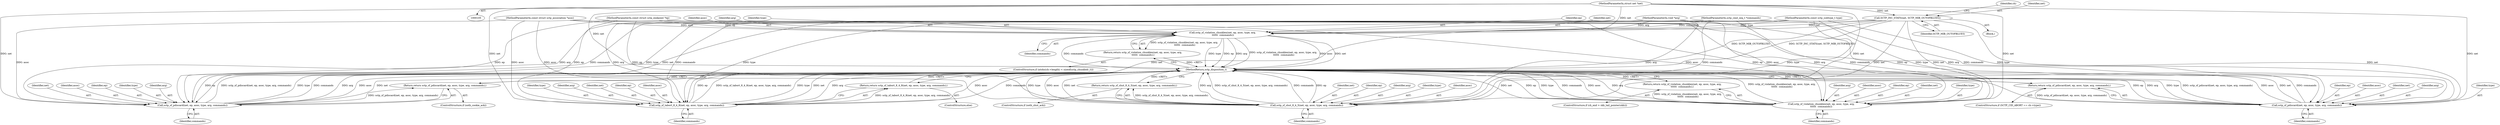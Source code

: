 digraph "0_linux_bf911e985d6bbaa328c20c3e05f4eb03de11fdd6@pointer" {
"1000134" [label="(Call,SCTP_INC_STATS(net, SCTP_MIB_OUTOFBLUES))"];
"1000106" [label="(MethodParameterIn,struct net *net)"];
"1000155" [label="(Call,sctp_sf_violation_chunklen(net, ep, asoc, type, arg,\n \t\t\t\t\t\t  commands))"];
"1000154" [label="(Return,return sctp_sf_violation_chunklen(net, ep, asoc, type, arg,\n \t\t\t\t\t\t  commands);)"];
"1000178" [label="(Call,sctp_sf_pdiscard(net, ep, asoc, type, arg, commands))"];
"1000177" [label="(Return,return sctp_sf_pdiscard(net, ep, asoc, type, arg, commands);)"];
"1000230" [label="(Call,sctp_sf_violation_chunklen(net, ep, asoc, type, arg,\n\t\t\t\t\t\t  commands))"];
"1000229" [label="(Return,return sctp_sf_violation_chunklen(net, ep, asoc, type, arg,\n\t\t\t\t\t\t  commands);)"];
"1000249" [label="(Call,sctp_sf_shut_8_4_5(net, ep, asoc, type, arg, commands))"];
"1000248" [label="(Return,return sctp_sf_shut_8_4_5(net, ep, asoc, type, arg, commands);)"];
"1000260" [label="(Call,sctp_sf_pdiscard(net, ep, asoc, type, arg, commands))"];
"1000259" [label="(Return,return sctp_sf_pdiscard(net, ep, asoc, type, arg, commands);)"];
"1000269" [label="(Call,sctp_sf_tabort_8_4_8(net, ep, asoc, type, arg, commands))"];
"1000268" [label="(Return,return sctp_sf_tabort_8_4_8(net, ep, asoc, type, arg, commands);)"];
"1000154" [label="(Return,return sctp_sf_violation_chunklen(net, ep, asoc, type, arg,\n \t\t\t\t\t\t  commands);)"];
"1000177" [label="(Return,return sctp_sf_pdiscard(net, ep, asoc, type, arg, commands);)"];
"1000146" [label="(ControlStructure,if (ntohs(ch->length) < sizeof(sctp_chunkhdr_t)))"];
"1000272" [label="(Identifier,asoc)"];
"1000235" [label="(Identifier,arg)"];
"1000248" [label="(Return,return sctp_sf_shut_8_4_5(net, ep, asoc, type, arg, commands);)"];
"1000251" [label="(Identifier,ep)"];
"1000161" [label="(Identifier,commands)"];
"1000181" [label="(Identifier,asoc)"];
"1000259" [label="(Return,return sctp_sf_pdiscard(net, ep, asoc, type, arg, commands);)"];
"1000249" [label="(Call,sctp_sf_shut_8_4_5(net, ep, asoc, type, arg, commands))"];
"1000111" [label="(MethodParameterIn,sctp_cmd_seq_t *commands)"];
"1000266" [label="(Identifier,commands)"];
"1000261" [label="(Identifier,net)"];
"1000246" [label="(ControlStructure,if (ootb_shut_ack))"];
"1000155" [label="(Call,sctp_sf_violation_chunklen(net, ep, asoc, type, arg,\n \t\t\t\t\t\t  commands))"];
"1000112" [label="(Block,)"];
"1000107" [label="(MethodParameterIn,const struct sctp_endpoint *ep)"];
"1000233" [label="(Identifier,asoc)"];
"1000263" [label="(Identifier,asoc)"];
"1000276" [label="(MethodReturn,sctp_disposition_t)"];
"1000108" [label="(MethodParameterIn,const struct sctp_association *asoc)"];
"1000179" [label="(Identifier,net)"];
"1000171" [label="(ControlStructure,if (SCTP_CID_ABORT == ch->type))"];
"1000230" [label="(Call,sctp_sf_violation_chunklen(net, ep, asoc, type, arg,\n\t\t\t\t\t\t  commands))"];
"1000262" [label="(Identifier,ep)"];
"1000158" [label="(Identifier,asoc)"];
"1000229" [label="(Return,return sctp_sf_violation_chunklen(net, ep, asoc, type, arg,\n\t\t\t\t\t\t  commands);)"];
"1000270" [label="(Identifier,net)"];
"1000271" [label="(Identifier,ep)"];
"1000232" [label="(Identifier,ep)"];
"1000160" [label="(Identifier,arg)"];
"1000182" [label="(Identifier,type)"];
"1000254" [label="(Identifier,arg)"];
"1000183" [label="(Identifier,arg)"];
"1000267" [label="(ControlStructure,else)"];
"1000253" [label="(Identifier,type)"];
"1000135" [label="(Identifier,net)"];
"1000264" [label="(Identifier,type)"];
"1000106" [label="(MethodParameterIn,struct net *net)"];
"1000184" [label="(Identifier,commands)"];
"1000257" [label="(ControlStructure,if (ootb_cookie_ack))"];
"1000273" [label="(Identifier,type)"];
"1000255" [label="(Identifier,commands)"];
"1000136" [label="(Identifier,SCTP_MIB_OUTOFBLUES)"];
"1000224" [label="(ControlStructure,if (ch_end > skb_tail_pointer(skb)))"];
"1000275" [label="(Identifier,commands)"];
"1000159" [label="(Identifier,type)"];
"1000236" [label="(Identifier,commands)"];
"1000231" [label="(Identifier,net)"];
"1000269" [label="(Call,sctp_sf_tabort_8_4_8(net, ep, asoc, type, arg, commands))"];
"1000274" [label="(Identifier,arg)"];
"1000157" [label="(Identifier,ep)"];
"1000109" [label="(MethodParameterIn,const sctp_subtype_t type)"];
"1000252" [label="(Identifier,asoc)"];
"1000178" [label="(Call,sctp_sf_pdiscard(net, ep, asoc, type, arg, commands))"];
"1000250" [label="(Identifier,net)"];
"1000180" [label="(Identifier,ep)"];
"1000134" [label="(Call,SCTP_INC_STATS(net, SCTP_MIB_OUTOFBLUES))"];
"1000260" [label="(Call,sctp_sf_pdiscard(net, ep, asoc, type, arg, commands))"];
"1000234" [label="(Identifier,type)"];
"1000156" [label="(Identifier,net)"];
"1000265" [label="(Identifier,arg)"];
"1000138" [label="(Identifier,ch)"];
"1000268" [label="(Return,return sctp_sf_tabort_8_4_8(net, ep, asoc, type, arg, commands);)"];
"1000110" [label="(MethodParameterIn,void *arg)"];
"1000134" -> "1000112"  [label="AST: "];
"1000134" -> "1000136"  [label="CFG: "];
"1000135" -> "1000134"  [label="AST: "];
"1000136" -> "1000134"  [label="AST: "];
"1000138" -> "1000134"  [label="CFG: "];
"1000134" -> "1000276"  [label="DDG: SCTP_INC_STATS(net, SCTP_MIB_OUTOFBLUES)"];
"1000134" -> "1000276"  [label="DDG: SCTP_MIB_OUTOFBLUES"];
"1000106" -> "1000134"  [label="DDG: net"];
"1000134" -> "1000155"  [label="DDG: net"];
"1000134" -> "1000178"  [label="DDG: net"];
"1000134" -> "1000230"  [label="DDG: net"];
"1000134" -> "1000249"  [label="DDG: net"];
"1000134" -> "1000260"  [label="DDG: net"];
"1000134" -> "1000269"  [label="DDG: net"];
"1000106" -> "1000105"  [label="AST: "];
"1000106" -> "1000276"  [label="DDG: net"];
"1000106" -> "1000155"  [label="DDG: net"];
"1000106" -> "1000178"  [label="DDG: net"];
"1000106" -> "1000230"  [label="DDG: net"];
"1000106" -> "1000249"  [label="DDG: net"];
"1000106" -> "1000260"  [label="DDG: net"];
"1000106" -> "1000269"  [label="DDG: net"];
"1000155" -> "1000154"  [label="AST: "];
"1000155" -> "1000161"  [label="CFG: "];
"1000156" -> "1000155"  [label="AST: "];
"1000157" -> "1000155"  [label="AST: "];
"1000158" -> "1000155"  [label="AST: "];
"1000159" -> "1000155"  [label="AST: "];
"1000160" -> "1000155"  [label="AST: "];
"1000161" -> "1000155"  [label="AST: "];
"1000154" -> "1000155"  [label="CFG: "];
"1000155" -> "1000276"  [label="DDG: type"];
"1000155" -> "1000276"  [label="DDG: ep"];
"1000155" -> "1000276"  [label="DDG: arg"];
"1000155" -> "1000276"  [label="DDG: sctp_sf_violation_chunklen(net, ep, asoc, type, arg,\n \t\t\t\t\t\t  commands)"];
"1000155" -> "1000276"  [label="DDG: asoc"];
"1000155" -> "1000276"  [label="DDG: net"];
"1000155" -> "1000276"  [label="DDG: commands"];
"1000155" -> "1000154"  [label="DDG: sctp_sf_violation_chunklen(net, ep, asoc, type, arg,\n \t\t\t\t\t\t  commands)"];
"1000107" -> "1000155"  [label="DDG: ep"];
"1000108" -> "1000155"  [label="DDG: asoc"];
"1000109" -> "1000155"  [label="DDG: type"];
"1000110" -> "1000155"  [label="DDG: arg"];
"1000111" -> "1000155"  [label="DDG: commands"];
"1000154" -> "1000146"  [label="AST: "];
"1000276" -> "1000154"  [label="CFG: "];
"1000154" -> "1000276"  [label="DDG: <RET>"];
"1000178" -> "1000177"  [label="AST: "];
"1000178" -> "1000184"  [label="CFG: "];
"1000179" -> "1000178"  [label="AST: "];
"1000180" -> "1000178"  [label="AST: "];
"1000181" -> "1000178"  [label="AST: "];
"1000182" -> "1000178"  [label="AST: "];
"1000183" -> "1000178"  [label="AST: "];
"1000184" -> "1000178"  [label="AST: "];
"1000177" -> "1000178"  [label="CFG: "];
"1000178" -> "1000276"  [label="DDG: asoc"];
"1000178" -> "1000276"  [label="DDG: type"];
"1000178" -> "1000276"  [label="DDG: sctp_sf_pdiscard(net, ep, asoc, type, arg, commands)"];
"1000178" -> "1000276"  [label="DDG: net"];
"1000178" -> "1000276"  [label="DDG: commands"];
"1000178" -> "1000276"  [label="DDG: ep"];
"1000178" -> "1000276"  [label="DDG: arg"];
"1000178" -> "1000177"  [label="DDG: sctp_sf_pdiscard(net, ep, asoc, type, arg, commands)"];
"1000107" -> "1000178"  [label="DDG: ep"];
"1000108" -> "1000178"  [label="DDG: asoc"];
"1000109" -> "1000178"  [label="DDG: type"];
"1000110" -> "1000178"  [label="DDG: arg"];
"1000111" -> "1000178"  [label="DDG: commands"];
"1000177" -> "1000171"  [label="AST: "];
"1000276" -> "1000177"  [label="CFG: "];
"1000177" -> "1000276"  [label="DDG: <RET>"];
"1000230" -> "1000229"  [label="AST: "];
"1000230" -> "1000236"  [label="CFG: "];
"1000231" -> "1000230"  [label="AST: "];
"1000232" -> "1000230"  [label="AST: "];
"1000233" -> "1000230"  [label="AST: "];
"1000234" -> "1000230"  [label="AST: "];
"1000235" -> "1000230"  [label="AST: "];
"1000236" -> "1000230"  [label="AST: "];
"1000229" -> "1000230"  [label="CFG: "];
"1000230" -> "1000276"  [label="DDG: commands"];
"1000230" -> "1000276"  [label="DDG: asoc"];
"1000230" -> "1000276"  [label="DDG: arg"];
"1000230" -> "1000276"  [label="DDG: net"];
"1000230" -> "1000276"  [label="DDG: ep"];
"1000230" -> "1000276"  [label="DDG: type"];
"1000230" -> "1000276"  [label="DDG: sctp_sf_violation_chunklen(net, ep, asoc, type, arg,\n\t\t\t\t\t\t  commands)"];
"1000230" -> "1000229"  [label="DDG: sctp_sf_violation_chunklen(net, ep, asoc, type, arg,\n\t\t\t\t\t\t  commands)"];
"1000107" -> "1000230"  [label="DDG: ep"];
"1000108" -> "1000230"  [label="DDG: asoc"];
"1000109" -> "1000230"  [label="DDG: type"];
"1000110" -> "1000230"  [label="DDG: arg"];
"1000111" -> "1000230"  [label="DDG: commands"];
"1000229" -> "1000224"  [label="AST: "];
"1000276" -> "1000229"  [label="CFG: "];
"1000229" -> "1000276"  [label="DDG: <RET>"];
"1000249" -> "1000248"  [label="AST: "];
"1000249" -> "1000255"  [label="CFG: "];
"1000250" -> "1000249"  [label="AST: "];
"1000251" -> "1000249"  [label="AST: "];
"1000252" -> "1000249"  [label="AST: "];
"1000253" -> "1000249"  [label="AST: "];
"1000254" -> "1000249"  [label="AST: "];
"1000255" -> "1000249"  [label="AST: "];
"1000248" -> "1000249"  [label="CFG: "];
"1000249" -> "1000276"  [label="DDG: ep"];
"1000249" -> "1000276"  [label="DDG: type"];
"1000249" -> "1000276"  [label="DDG: commands"];
"1000249" -> "1000276"  [label="DDG: arg"];
"1000249" -> "1000276"  [label="DDG: asoc"];
"1000249" -> "1000276"  [label="DDG: net"];
"1000249" -> "1000276"  [label="DDG: sctp_sf_shut_8_4_5(net, ep, asoc, type, arg, commands)"];
"1000249" -> "1000248"  [label="DDG: sctp_sf_shut_8_4_5(net, ep, asoc, type, arg, commands)"];
"1000107" -> "1000249"  [label="DDG: ep"];
"1000108" -> "1000249"  [label="DDG: asoc"];
"1000109" -> "1000249"  [label="DDG: type"];
"1000110" -> "1000249"  [label="DDG: arg"];
"1000111" -> "1000249"  [label="DDG: commands"];
"1000248" -> "1000246"  [label="AST: "];
"1000276" -> "1000248"  [label="CFG: "];
"1000248" -> "1000276"  [label="DDG: <RET>"];
"1000260" -> "1000259"  [label="AST: "];
"1000260" -> "1000266"  [label="CFG: "];
"1000261" -> "1000260"  [label="AST: "];
"1000262" -> "1000260"  [label="AST: "];
"1000263" -> "1000260"  [label="AST: "];
"1000264" -> "1000260"  [label="AST: "];
"1000265" -> "1000260"  [label="AST: "];
"1000266" -> "1000260"  [label="AST: "];
"1000259" -> "1000260"  [label="CFG: "];
"1000260" -> "1000276"  [label="DDG: ep"];
"1000260" -> "1000276"  [label="DDG: sctp_sf_pdiscard(net, ep, asoc, type, arg, commands)"];
"1000260" -> "1000276"  [label="DDG: arg"];
"1000260" -> "1000276"  [label="DDG: asoc"];
"1000260" -> "1000276"  [label="DDG: type"];
"1000260" -> "1000276"  [label="DDG: commands"];
"1000260" -> "1000276"  [label="DDG: net"];
"1000260" -> "1000259"  [label="DDG: sctp_sf_pdiscard(net, ep, asoc, type, arg, commands)"];
"1000107" -> "1000260"  [label="DDG: ep"];
"1000108" -> "1000260"  [label="DDG: asoc"];
"1000109" -> "1000260"  [label="DDG: type"];
"1000110" -> "1000260"  [label="DDG: arg"];
"1000111" -> "1000260"  [label="DDG: commands"];
"1000259" -> "1000257"  [label="AST: "];
"1000276" -> "1000259"  [label="CFG: "];
"1000259" -> "1000276"  [label="DDG: <RET>"];
"1000269" -> "1000268"  [label="AST: "];
"1000269" -> "1000275"  [label="CFG: "];
"1000270" -> "1000269"  [label="AST: "];
"1000271" -> "1000269"  [label="AST: "];
"1000272" -> "1000269"  [label="AST: "];
"1000273" -> "1000269"  [label="AST: "];
"1000274" -> "1000269"  [label="AST: "];
"1000275" -> "1000269"  [label="AST: "];
"1000268" -> "1000269"  [label="CFG: "];
"1000269" -> "1000276"  [label="DDG: commands"];
"1000269" -> "1000276"  [label="DDG: sctp_sf_tabort_8_4_8(net, ep, asoc, type, arg, commands)"];
"1000269" -> "1000276"  [label="DDG: arg"];
"1000269" -> "1000276"  [label="DDG: type"];
"1000269" -> "1000276"  [label="DDG: net"];
"1000269" -> "1000276"  [label="DDG: asoc"];
"1000269" -> "1000276"  [label="DDG: ep"];
"1000269" -> "1000268"  [label="DDG: sctp_sf_tabort_8_4_8(net, ep, asoc, type, arg, commands)"];
"1000107" -> "1000269"  [label="DDG: ep"];
"1000108" -> "1000269"  [label="DDG: asoc"];
"1000109" -> "1000269"  [label="DDG: type"];
"1000110" -> "1000269"  [label="DDG: arg"];
"1000111" -> "1000269"  [label="DDG: commands"];
"1000268" -> "1000267"  [label="AST: "];
"1000276" -> "1000268"  [label="CFG: "];
"1000268" -> "1000276"  [label="DDG: <RET>"];
}
